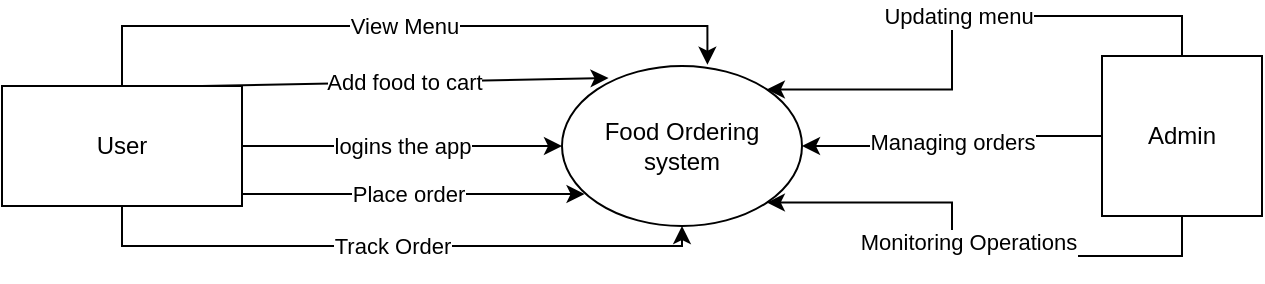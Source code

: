 <mxfile version="23.1.5" type="github">
  <diagram name="Page-1" id="EXxe8UojaJTnIZeWpY3b">
    <mxGraphModel dx="794" dy="412" grid="1" gridSize="10" guides="1" tooltips="1" connect="1" arrows="1" fold="1" page="1" pageScale="1" pageWidth="850" pageHeight="1100" math="0" shadow="0">
      <root>
        <mxCell id="0" />
        <mxCell id="1" parent="0" />
        <mxCell id="yMxW7oEQjTT6U8lhfY3i-21" value="Track Order" style="edgeStyle=orthogonalEdgeStyle;rounded=0;orthogonalLoop=1;jettySize=auto;html=1;exitX=0.5;exitY=1;exitDx=0;exitDy=0;entryX=0.5;entryY=1;entryDx=0;entryDy=0;" edge="1" parent="1" source="yMxW7oEQjTT6U8lhfY3i-2" target="yMxW7oEQjTT6U8lhfY3i-3">
          <mxGeometry relative="1" as="geometry" />
        </mxCell>
        <mxCell id="yMxW7oEQjTT6U8lhfY3i-2" value="User" style="rounded=0;whiteSpace=wrap;html=1;" vertex="1" parent="1">
          <mxGeometry x="80" y="140" width="120" height="60" as="geometry" />
        </mxCell>
        <mxCell id="yMxW7oEQjTT6U8lhfY3i-3" value="Food Ordering system" style="ellipse;whiteSpace=wrap;html=1;" vertex="1" parent="1">
          <mxGeometry x="360" y="130" width="120" height="80" as="geometry" />
        </mxCell>
        <mxCell id="yMxW7oEQjTT6U8lhfY3i-5" value="logins the app" style="endArrow=classic;html=1;rounded=0;exitX=1;exitY=0.5;exitDx=0;exitDy=0;" edge="1" parent="1" source="yMxW7oEQjTT6U8lhfY3i-2" target="yMxW7oEQjTT6U8lhfY3i-3">
          <mxGeometry width="50" height="50" relative="1" as="geometry">
            <mxPoint x="190" y="140" as="sourcePoint" />
            <mxPoint x="240" y="90" as="targetPoint" />
          </mxGeometry>
        </mxCell>
        <mxCell id="yMxW7oEQjTT6U8lhfY3i-6" value="Add food to cart" style="endArrow=classic;html=1;rounded=0;entryX=0.194;entryY=0.075;entryDx=0;entryDy=0;entryPerimeter=0;" edge="1" parent="1" target="yMxW7oEQjTT6U8lhfY3i-3">
          <mxGeometry width="50" height="50" relative="1" as="geometry">
            <mxPoint x="180" y="140" as="sourcePoint" />
            <mxPoint x="230" y="90" as="targetPoint" />
          </mxGeometry>
        </mxCell>
        <mxCell id="yMxW7oEQjTT6U8lhfY3i-8" value="Place order" style="endArrow=classic;html=1;rounded=0;exitX=1;exitY=1;exitDx=0;exitDy=0;entryX=0.094;entryY=0.8;entryDx=0;entryDy=0;entryPerimeter=0;" edge="1" parent="1" source="yMxW7oEQjTT6U8lhfY3i-2" target="yMxW7oEQjTT6U8lhfY3i-3">
          <mxGeometry width="50" height="50" relative="1" as="geometry">
            <mxPoint x="380" y="240" as="sourcePoint" />
            <mxPoint x="430" y="190" as="targetPoint" />
            <Array as="points">
              <mxPoint x="200" y="194" />
            </Array>
          </mxGeometry>
        </mxCell>
        <mxCell id="yMxW7oEQjTT6U8lhfY3i-15" value="View Menu" style="edgeStyle=orthogonalEdgeStyle;rounded=0;orthogonalLoop=1;jettySize=auto;html=1;exitX=0.5;exitY=0;exitDx=0;exitDy=0;entryX=0.606;entryY=-0.008;entryDx=0;entryDy=0;entryPerimeter=0;" edge="1" parent="1" source="yMxW7oEQjTT6U8lhfY3i-2" target="yMxW7oEQjTT6U8lhfY3i-3">
          <mxGeometry relative="1" as="geometry" />
        </mxCell>
        <mxCell id="yMxW7oEQjTT6U8lhfY3i-44" value="Managing orders" style="edgeStyle=orthogonalEdgeStyle;rounded=0;orthogonalLoop=1;jettySize=auto;html=1;exitX=0;exitY=0.5;exitDx=0;exitDy=0;entryX=1;entryY=0.5;entryDx=0;entryDy=0;" edge="1" parent="1" source="yMxW7oEQjTT6U8lhfY3i-43" target="yMxW7oEQjTT6U8lhfY3i-3">
          <mxGeometry relative="1" as="geometry" />
        </mxCell>
        <mxCell id="yMxW7oEQjTT6U8lhfY3i-45" value="Updating menu" style="edgeStyle=orthogonalEdgeStyle;rounded=0;orthogonalLoop=1;jettySize=auto;html=1;exitX=0.5;exitY=0;exitDx=0;exitDy=0;entryX=1;entryY=0;entryDx=0;entryDy=0;" edge="1" parent="1" source="yMxW7oEQjTT6U8lhfY3i-43" target="yMxW7oEQjTT6U8lhfY3i-3">
          <mxGeometry relative="1" as="geometry" />
        </mxCell>
        <mxCell id="yMxW7oEQjTT6U8lhfY3i-46" value="Monitoring Operations&lt;div&gt;&lt;br/&gt;&lt;/div&gt;" style="edgeStyle=orthogonalEdgeStyle;rounded=0;orthogonalLoop=1;jettySize=auto;html=1;exitX=0.5;exitY=1;exitDx=0;exitDy=0;entryX=1;entryY=1;entryDx=0;entryDy=0;" edge="1" parent="1" source="yMxW7oEQjTT6U8lhfY3i-43" target="yMxW7oEQjTT6U8lhfY3i-3">
          <mxGeometry relative="1" as="geometry" />
        </mxCell>
        <mxCell id="yMxW7oEQjTT6U8lhfY3i-43" value="Admin" style="whiteSpace=wrap;html=1;aspect=fixed;" vertex="1" parent="1">
          <mxGeometry x="630" y="125" width="80" height="80" as="geometry" />
        </mxCell>
      </root>
    </mxGraphModel>
  </diagram>
</mxfile>
